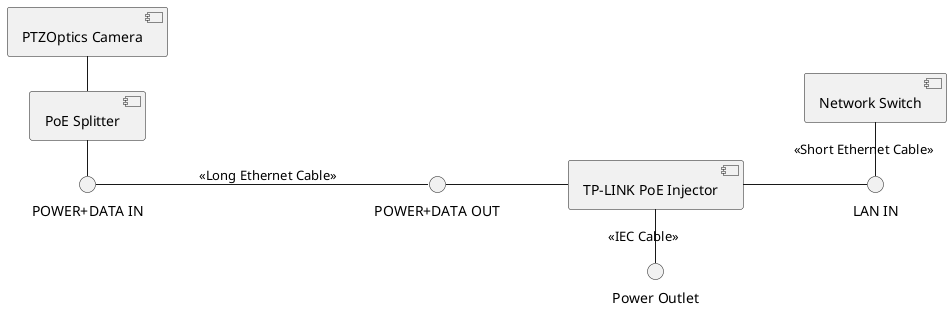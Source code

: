 @startuml
left to right direction
skinparam packageStyle rectangle
[PTZOptics Camera] as cam
[TP-LINK PoE Injector] as injector
[Network Switch] as NS
[PoE Splitter] as splitter
interface "LAN IN" as injectorIN
interface "POWER+DATA OUT" as injectorOUT
interface "POWER+DATA IN" as splitterIN
interface "Power Outlet" as PO

cam - splitter
splitter - splitterIN
splitterIN -- injectorOUT: <<Long Ethernet Cable>>
injectorOUT -- injector
injector - PO: <<IEC Cable>>
injector -- injectorIN
NS - injectorIN: <<Short Ethernet Cable>>
@enduml
